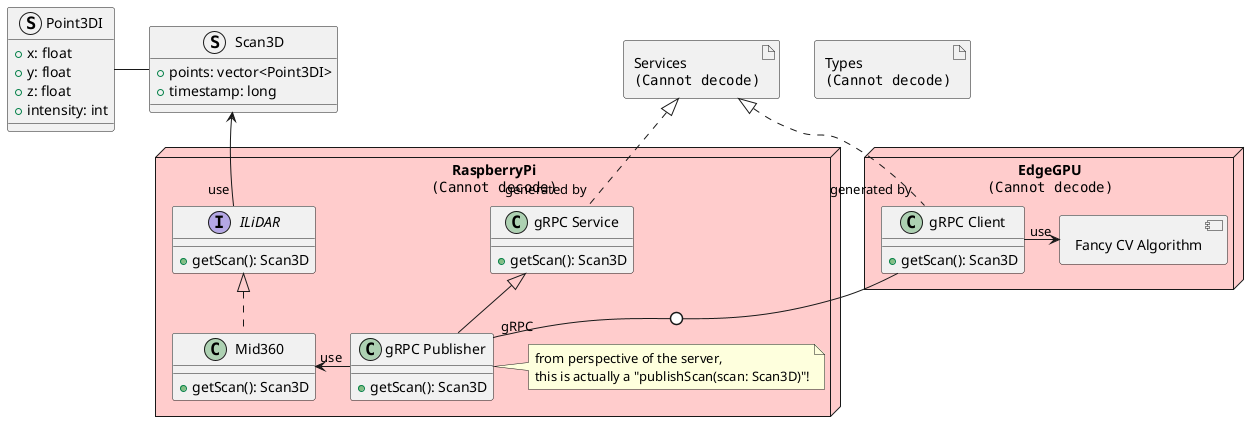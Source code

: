 @startuml pic
' allow_mixing

struct Point3DI {
    +x: float
    +y: float
    +z: float
    +intensity: int
}
struct Scan3D {
    +points: vector<Point3DI>
    +timestamp: long
}

Point3DI - Scan3D

node "RaspberryPi\n<img:rpi.png{scale=0.1}>" as RaspberryPi {
    skinparam node {
        BackgroundColor #FFCCCC
    }

    Scan3D <-- "use" ILiDAR
    interface ILiDAR {
        +getScan(): Scan3D
    }
    class Mid360 {
        +getScan(): Scan3D
    }

    ILiDAR <|.. Mid360

    gRPCPublisher -> "use" Mid360

    class "gRPC Publisher" as gRPCPublisher {
        +getScan(): Scan3D
    }

    class "gRPC Service" as gRPCService {
        +getScan(): Scan3D
    }


    gRPCService <|-- gRPCPublisher

    ' grpc publisher uses Scan3d
    ' Scan3D <- gRPCPublisher

    note right of gRPCPublisher
        from perspective of the server,
        this is actually a "publishScan(scan: Scan3D)"!
    end note

    Point3DI -[hidden]-> ILiDAR
    Scan3D -[hidden]-> ILiDAR


}

node "EdgeGPU\n<img:gpu.jpg{scale=0.1}>"  as RemoteClient {
    class "gRPC Client" as gRPCClient {
        +getScan(): Scan3D
    }

    component "Fancy CV Algorithm" as CV {

    }
    
    gRPCClient -> "use" CV
}

gRPCClient -0- "gRPC" gRPCPublisher



artifact "Types\n<img:types.png{scale=0.1}>" as Types {
}

artifact "Services\n<img:services.png{scale=0.2}>" as Services {
}

Services <|.. "generated by" gRPCService
Services <|.. "generated by" gRPCClient
@enduml